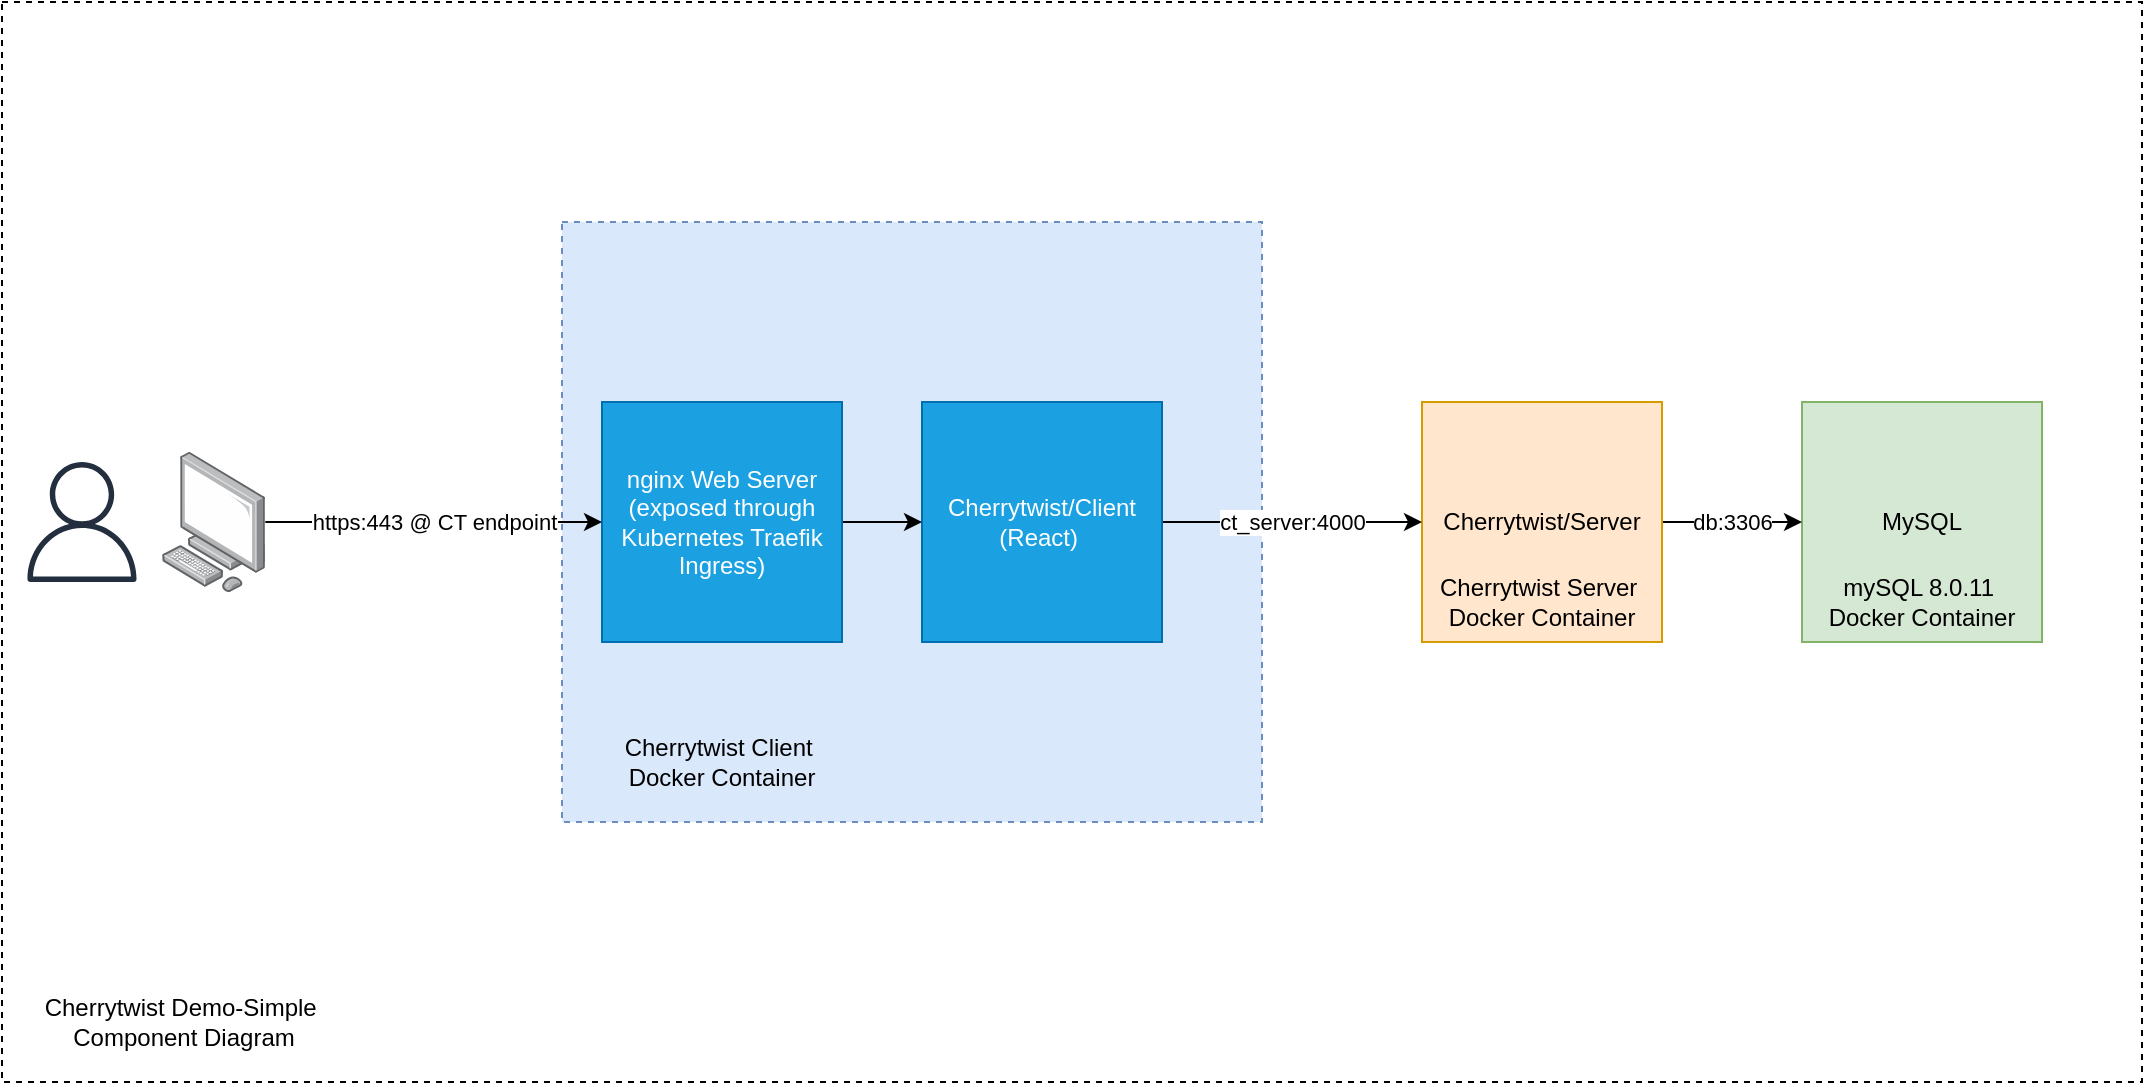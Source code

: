 <mxfile version="13.6.2" type="device"><diagram id="5-0HRDUqpAHmHsOU0eof" name="Page-1"><mxGraphModel dx="2066" dy="1265" grid="1" gridSize="10" guides="1" tooltips="1" connect="1" arrows="1" fold="1" page="1" pageScale="1" pageWidth="827" pageHeight="1169" math="0" shadow="0"><root><mxCell id="0"/><mxCell id="1" parent="0"/><mxCell id="0voDaI4-u7oijfD-uJI3-23" value="" style="rounded=0;whiteSpace=wrap;html=1;dashed=1;" vertex="1" parent="1"><mxGeometry x="10" y="290" width="1070" height="540" as="geometry"/></mxCell><mxCell id="0voDaI4-u7oijfD-uJI3-18" value="" style="rounded=0;whiteSpace=wrap;html=1;dashed=1;fillColor=#dae8fc;strokeColor=#6c8ebf;" vertex="1" parent="1"><mxGeometry x="290" y="400" width="350" height="300" as="geometry"/></mxCell><mxCell id="0voDaI4-u7oijfD-uJI3-1" value="MySQL" style="whiteSpace=wrap;html=1;aspect=fixed;fillColor=#d5e8d4;strokeColor=#82b366;" vertex="1" parent="1"><mxGeometry x="910" y="490" width="120" height="120" as="geometry"/></mxCell><mxCell id="0voDaI4-u7oijfD-uJI3-4" value="db:3306" style="edgeStyle=orthogonalEdgeStyle;rounded=0;orthogonalLoop=1;jettySize=auto;html=1;" edge="1" parent="1" source="0voDaI4-u7oijfD-uJI3-2" target="0voDaI4-u7oijfD-uJI3-1"><mxGeometry relative="1" as="geometry"/></mxCell><mxCell id="0voDaI4-u7oijfD-uJI3-2" value="Cherrytwist/Server" style="whiteSpace=wrap;html=1;aspect=fixed;fillColor=#ffe6cc;strokeColor=#d79b00;" vertex="1" parent="1"><mxGeometry x="720" y="490" width="120" height="120" as="geometry"/></mxCell><mxCell id="0voDaI4-u7oijfD-uJI3-5" value="ct_server:4000" style="edgeStyle=orthogonalEdgeStyle;rounded=0;orthogonalLoop=1;jettySize=auto;html=1;exitX=1;exitY=0.5;exitDx=0;exitDy=0;entryX=0;entryY=0.5;entryDx=0;entryDy=0;" edge="1" parent="1" source="0voDaI4-u7oijfD-uJI3-3" target="0voDaI4-u7oijfD-uJI3-2"><mxGeometry relative="1" as="geometry"/></mxCell><mxCell id="0voDaI4-u7oijfD-uJI3-3" value="Cherrytwist/Client (React)&amp;nbsp;" style="whiteSpace=wrap;html=1;aspect=fixed;fillColor=#1ba1e2;strokeColor=#006EAF;fontColor=#ffffff;" vertex="1" parent="1"><mxGeometry x="470" y="490" width="120" height="120" as="geometry"/></mxCell><mxCell id="0voDaI4-u7oijfD-uJI3-17" style="edgeStyle=orthogonalEdgeStyle;rounded=0;orthogonalLoop=1;jettySize=auto;html=1;exitX=1;exitY=0.5;exitDx=0;exitDy=0;entryX=0;entryY=0.5;entryDx=0;entryDy=0;" edge="1" parent="1" source="0voDaI4-u7oijfD-uJI3-6" target="0voDaI4-u7oijfD-uJI3-3"><mxGeometry relative="1" as="geometry"/></mxCell><mxCell id="0voDaI4-u7oijfD-uJI3-6" value="nginx Web Server (exposed through Kubernetes Traefik Ingress)" style="whiteSpace=wrap;html=1;aspect=fixed;fillColor=#1ba1e2;strokeColor=#006EAF;fontColor=#ffffff;" vertex="1" parent="1"><mxGeometry x="310" y="490" width="120" height="120" as="geometry"/></mxCell><mxCell id="0voDaI4-u7oijfD-uJI3-14" value="" style="group" vertex="1" connectable="0" parent="1"><mxGeometry x="20" y="515" width="121.65" height="70" as="geometry"/></mxCell><mxCell id="0voDaI4-u7oijfD-uJI3-9" value="" style="outlineConnect=0;fontColor=#232F3E;gradientColor=none;fillColor=#232F3E;strokeColor=none;dashed=0;verticalLabelPosition=bottom;verticalAlign=top;align=center;html=1;fontSize=12;fontStyle=0;aspect=fixed;pointerEvents=1;shape=mxgraph.aws4.user;" vertex="1" parent="0voDaI4-u7oijfD-uJI3-14"><mxGeometry y="5" width="60" height="60" as="geometry"/></mxCell><mxCell id="0voDaI4-u7oijfD-uJI3-10" value="" style="points=[];aspect=fixed;html=1;align=center;shadow=0;dashed=0;image;image=img/lib/allied_telesis/computer_and_terminals/Personal_Computer.svg;" vertex="1" parent="0voDaI4-u7oijfD-uJI3-14"><mxGeometry x="70" width="51.65" height="70" as="geometry"/></mxCell><mxCell id="0voDaI4-u7oijfD-uJI3-15" value="https:443 @ CT endpoint" style="edgeStyle=orthogonalEdgeStyle;rounded=0;orthogonalLoop=1;jettySize=auto;html=1;entryX=0;entryY=0.5;entryDx=0;entryDy=0;" edge="1" parent="1" source="0voDaI4-u7oijfD-uJI3-10" target="0voDaI4-u7oijfD-uJI3-6"><mxGeometry relative="1" as="geometry"/></mxCell><mxCell id="0voDaI4-u7oijfD-uJI3-19" value="Cherrytwist Client&amp;nbsp; Docker Container" style="text;html=1;strokeColor=none;fillColor=none;align=center;verticalAlign=middle;whiteSpace=wrap;rounded=0;dashed=1;" vertex="1" parent="1"><mxGeometry x="310" y="650" width="120" height="40" as="geometry"/></mxCell><mxCell id="0voDaI4-u7oijfD-uJI3-21" value="mySQL 8.0.11&amp;nbsp; Docker Container" style="text;html=1;strokeColor=none;fillColor=none;align=center;verticalAlign=middle;whiteSpace=wrap;rounded=0;dashed=1;" vertex="1" parent="1"><mxGeometry x="910" y="570" width="120" height="40" as="geometry"/></mxCell><mxCell id="0voDaI4-u7oijfD-uJI3-22" value="Cherrytwist Server&amp;nbsp; Docker Container" style="text;html=1;strokeColor=none;fillColor=none;align=center;verticalAlign=middle;whiteSpace=wrap;rounded=0;dashed=1;" vertex="1" parent="1"><mxGeometry x="720" y="570" width="120" height="40" as="geometry"/></mxCell><mxCell id="0voDaI4-u7oijfD-uJI3-24" value="Cherrytwist Demo-Simple&amp;nbsp; Component Diagram" style="text;html=1;strokeColor=none;fillColor=none;align=center;verticalAlign=middle;whiteSpace=wrap;rounded=0;dashed=1;" vertex="1" parent="1"><mxGeometry x="21.65" y="780" width="158.35" height="40" as="geometry"/></mxCell></root></mxGraphModel></diagram></mxfile>